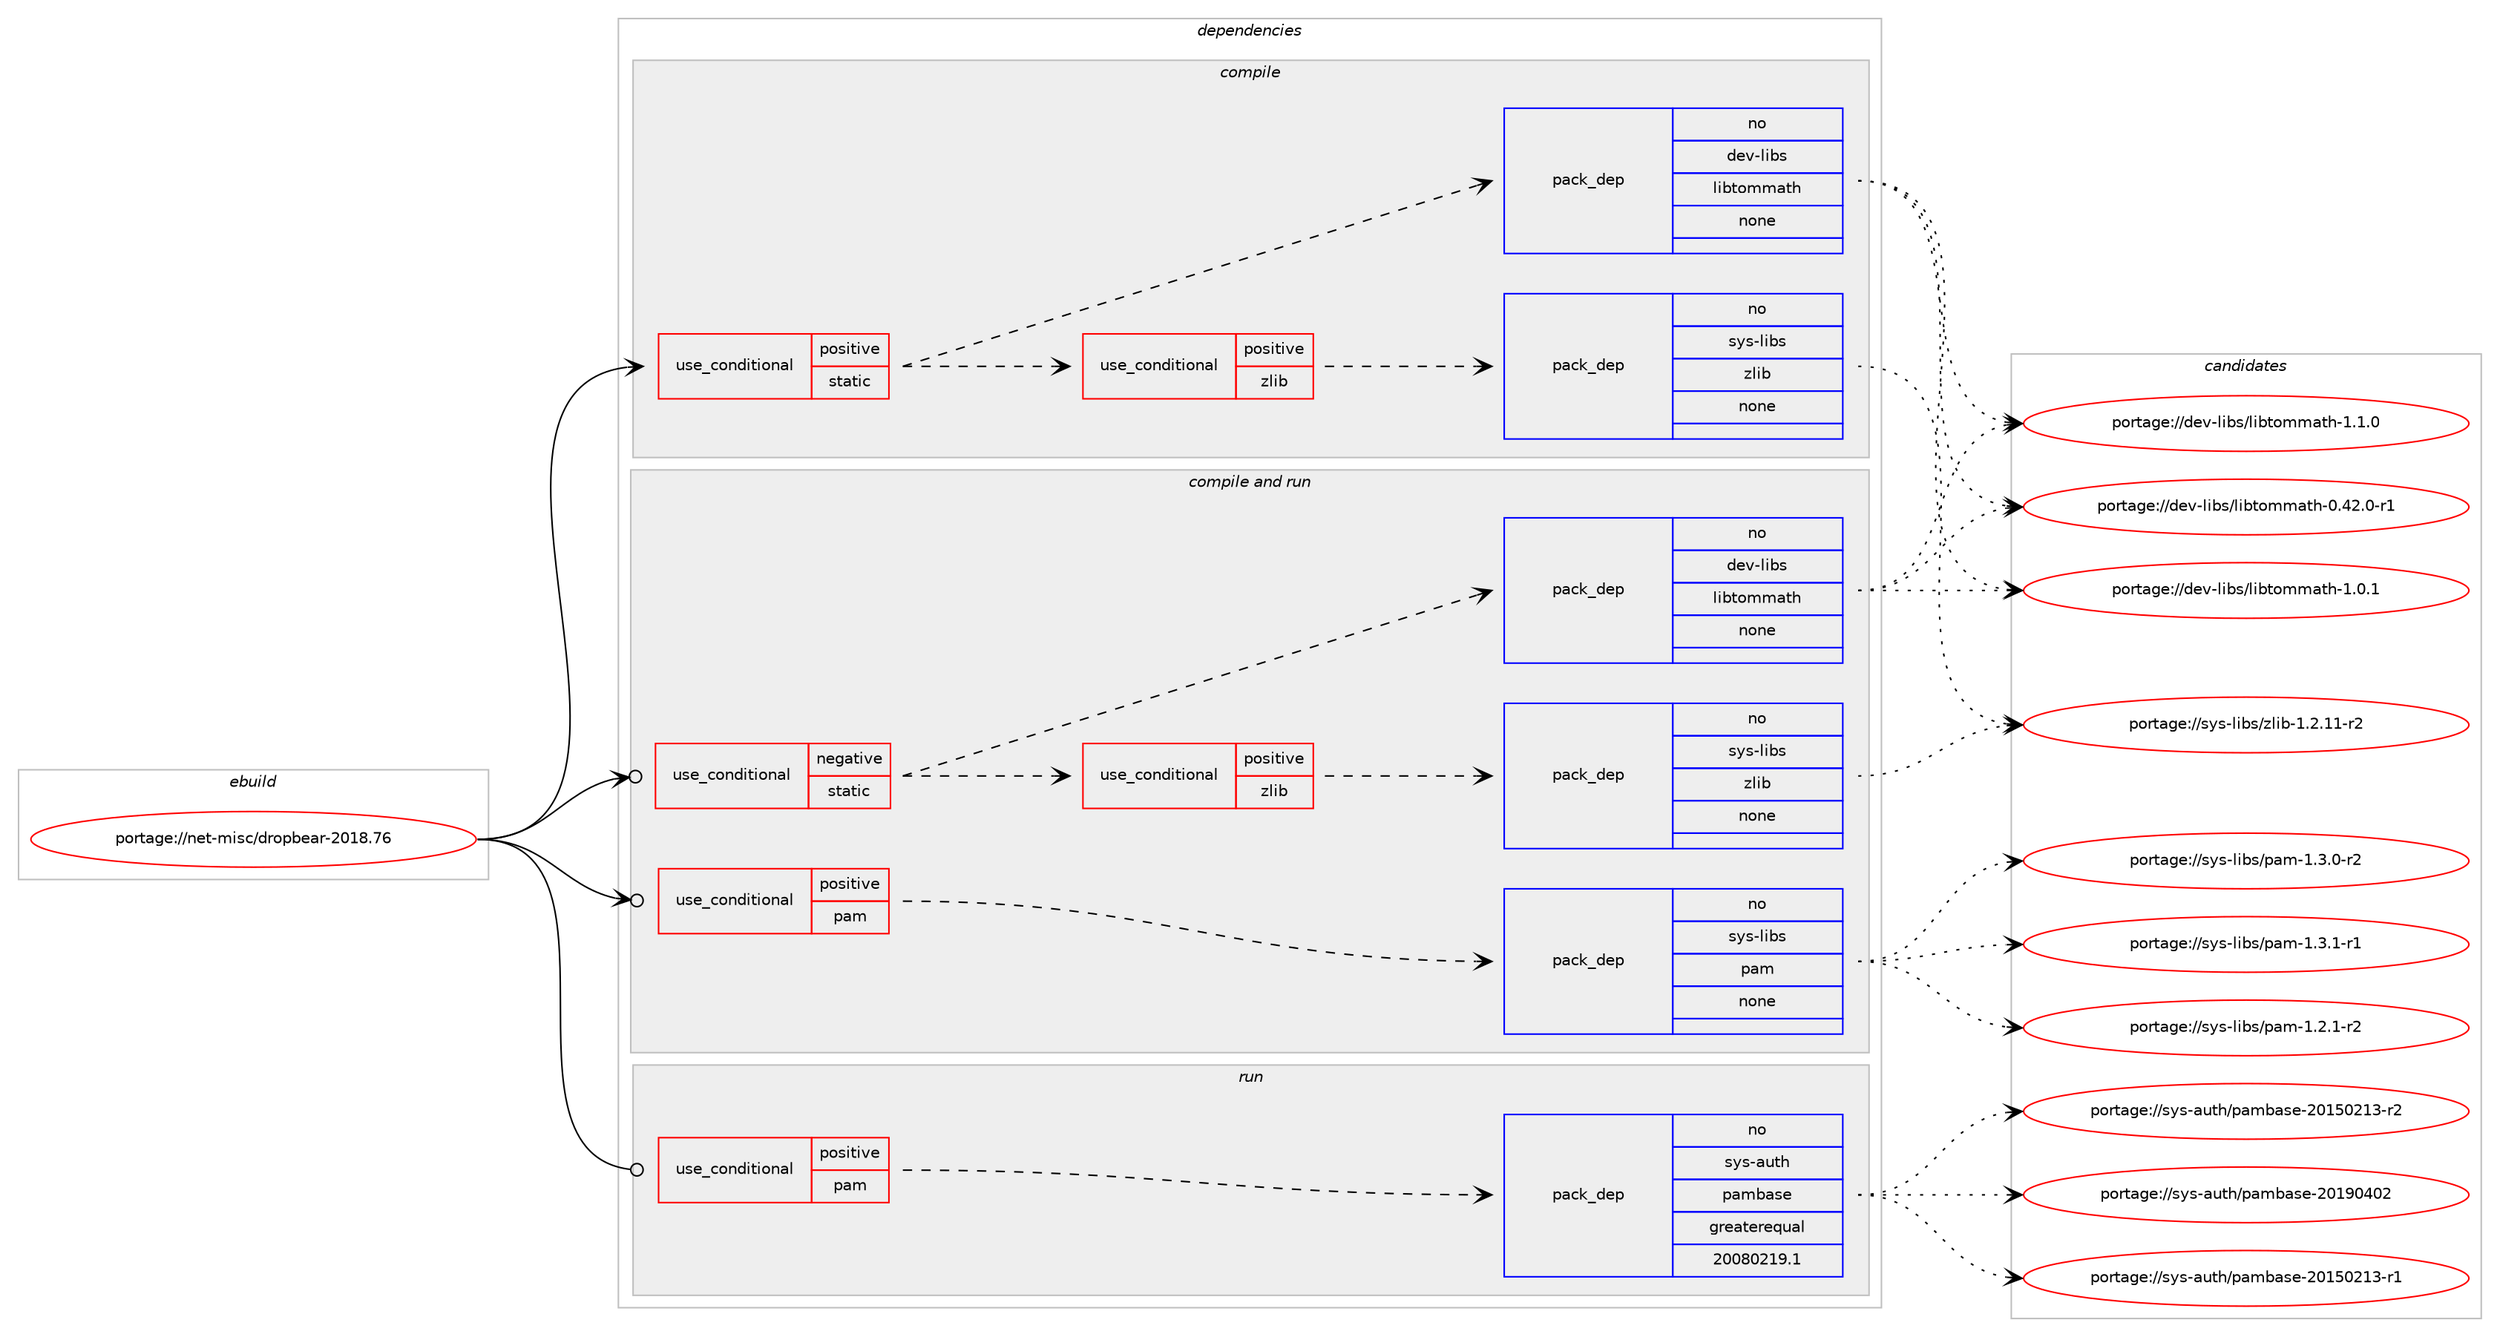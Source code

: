 digraph prolog {

# *************
# Graph options
# *************

newrank=true;
concentrate=true;
compound=true;
graph [rankdir=LR,fontname=Helvetica,fontsize=10,ranksep=1.5];#, ranksep=2.5, nodesep=0.2];
edge  [arrowhead=vee];
node  [fontname=Helvetica,fontsize=10];

# **********
# The ebuild
# **********

subgraph cluster_leftcol {
color=gray;
rank=same;
label=<<i>ebuild</i>>;
id [label="portage://net-misc/dropbear-2018.76", color=red, width=4, href="../net-misc/dropbear-2018.76.svg"];
}

# ****************
# The dependencies
# ****************

subgraph cluster_midcol {
color=gray;
label=<<i>dependencies</i>>;
subgraph cluster_compile {
fillcolor="#eeeeee";
style=filled;
label=<<i>compile</i>>;
subgraph cond91486 {
dependency365481 [label=<<TABLE BORDER="0" CELLBORDER="1" CELLSPACING="0" CELLPADDING="4"><TR><TD ROWSPAN="3" CELLPADDING="10">use_conditional</TD></TR><TR><TD>positive</TD></TR><TR><TD>static</TD></TR></TABLE>>, shape=none, color=red];
subgraph cond91487 {
dependency365482 [label=<<TABLE BORDER="0" CELLBORDER="1" CELLSPACING="0" CELLPADDING="4"><TR><TD ROWSPAN="3" CELLPADDING="10">use_conditional</TD></TR><TR><TD>positive</TD></TR><TR><TD>zlib</TD></TR></TABLE>>, shape=none, color=red];
subgraph pack267904 {
dependency365483 [label=<<TABLE BORDER="0" CELLBORDER="1" CELLSPACING="0" CELLPADDING="4" WIDTH="220"><TR><TD ROWSPAN="6" CELLPADDING="30">pack_dep</TD></TR><TR><TD WIDTH="110">no</TD></TR><TR><TD>sys-libs</TD></TR><TR><TD>zlib</TD></TR><TR><TD>none</TD></TR><TR><TD></TD></TR></TABLE>>, shape=none, color=blue];
}
dependency365482:e -> dependency365483:w [weight=20,style="dashed",arrowhead="vee"];
}
dependency365481:e -> dependency365482:w [weight=20,style="dashed",arrowhead="vee"];
subgraph pack267905 {
dependency365484 [label=<<TABLE BORDER="0" CELLBORDER="1" CELLSPACING="0" CELLPADDING="4" WIDTH="220"><TR><TD ROWSPAN="6" CELLPADDING="30">pack_dep</TD></TR><TR><TD WIDTH="110">no</TD></TR><TR><TD>dev-libs</TD></TR><TR><TD>libtommath</TD></TR><TR><TD>none</TD></TR><TR><TD></TD></TR></TABLE>>, shape=none, color=blue];
}
dependency365481:e -> dependency365484:w [weight=20,style="dashed",arrowhead="vee"];
}
id:e -> dependency365481:w [weight=20,style="solid",arrowhead="vee"];
}
subgraph cluster_compileandrun {
fillcolor="#eeeeee";
style=filled;
label=<<i>compile and run</i>>;
subgraph cond91488 {
dependency365485 [label=<<TABLE BORDER="0" CELLBORDER="1" CELLSPACING="0" CELLPADDING="4"><TR><TD ROWSPAN="3" CELLPADDING="10">use_conditional</TD></TR><TR><TD>negative</TD></TR><TR><TD>static</TD></TR></TABLE>>, shape=none, color=red];
subgraph cond91489 {
dependency365486 [label=<<TABLE BORDER="0" CELLBORDER="1" CELLSPACING="0" CELLPADDING="4"><TR><TD ROWSPAN="3" CELLPADDING="10">use_conditional</TD></TR><TR><TD>positive</TD></TR><TR><TD>zlib</TD></TR></TABLE>>, shape=none, color=red];
subgraph pack267906 {
dependency365487 [label=<<TABLE BORDER="0" CELLBORDER="1" CELLSPACING="0" CELLPADDING="4" WIDTH="220"><TR><TD ROWSPAN="6" CELLPADDING="30">pack_dep</TD></TR><TR><TD WIDTH="110">no</TD></TR><TR><TD>sys-libs</TD></TR><TR><TD>zlib</TD></TR><TR><TD>none</TD></TR><TR><TD></TD></TR></TABLE>>, shape=none, color=blue];
}
dependency365486:e -> dependency365487:w [weight=20,style="dashed",arrowhead="vee"];
}
dependency365485:e -> dependency365486:w [weight=20,style="dashed",arrowhead="vee"];
subgraph pack267907 {
dependency365488 [label=<<TABLE BORDER="0" CELLBORDER="1" CELLSPACING="0" CELLPADDING="4" WIDTH="220"><TR><TD ROWSPAN="6" CELLPADDING="30">pack_dep</TD></TR><TR><TD WIDTH="110">no</TD></TR><TR><TD>dev-libs</TD></TR><TR><TD>libtommath</TD></TR><TR><TD>none</TD></TR><TR><TD></TD></TR></TABLE>>, shape=none, color=blue];
}
dependency365485:e -> dependency365488:w [weight=20,style="dashed",arrowhead="vee"];
}
id:e -> dependency365485:w [weight=20,style="solid",arrowhead="odotvee"];
subgraph cond91490 {
dependency365489 [label=<<TABLE BORDER="0" CELLBORDER="1" CELLSPACING="0" CELLPADDING="4"><TR><TD ROWSPAN="3" CELLPADDING="10">use_conditional</TD></TR><TR><TD>positive</TD></TR><TR><TD>pam</TD></TR></TABLE>>, shape=none, color=red];
subgraph pack267908 {
dependency365490 [label=<<TABLE BORDER="0" CELLBORDER="1" CELLSPACING="0" CELLPADDING="4" WIDTH="220"><TR><TD ROWSPAN="6" CELLPADDING="30">pack_dep</TD></TR><TR><TD WIDTH="110">no</TD></TR><TR><TD>sys-libs</TD></TR><TR><TD>pam</TD></TR><TR><TD>none</TD></TR><TR><TD></TD></TR></TABLE>>, shape=none, color=blue];
}
dependency365489:e -> dependency365490:w [weight=20,style="dashed",arrowhead="vee"];
}
id:e -> dependency365489:w [weight=20,style="solid",arrowhead="odotvee"];
}
subgraph cluster_run {
fillcolor="#eeeeee";
style=filled;
label=<<i>run</i>>;
subgraph cond91491 {
dependency365491 [label=<<TABLE BORDER="0" CELLBORDER="1" CELLSPACING="0" CELLPADDING="4"><TR><TD ROWSPAN="3" CELLPADDING="10">use_conditional</TD></TR><TR><TD>positive</TD></TR><TR><TD>pam</TD></TR></TABLE>>, shape=none, color=red];
subgraph pack267909 {
dependency365492 [label=<<TABLE BORDER="0" CELLBORDER="1" CELLSPACING="0" CELLPADDING="4" WIDTH="220"><TR><TD ROWSPAN="6" CELLPADDING="30">pack_dep</TD></TR><TR><TD WIDTH="110">no</TD></TR><TR><TD>sys-auth</TD></TR><TR><TD>pambase</TD></TR><TR><TD>greaterequal</TD></TR><TR><TD>20080219.1</TD></TR></TABLE>>, shape=none, color=blue];
}
dependency365491:e -> dependency365492:w [weight=20,style="dashed",arrowhead="vee"];
}
id:e -> dependency365491:w [weight=20,style="solid",arrowhead="odot"];
}
}

# **************
# The candidates
# **************

subgraph cluster_choices {
rank=same;
color=gray;
label=<<i>candidates</i>>;

subgraph choice267904 {
color=black;
nodesep=1;
choiceportage11512111545108105981154712210810598454946504649494511450 [label="portage://sys-libs/zlib-1.2.11-r2", color=red, width=4,href="../sys-libs/zlib-1.2.11-r2.svg"];
dependency365483:e -> choiceportage11512111545108105981154712210810598454946504649494511450:w [style=dotted,weight="100"];
}
subgraph choice267905 {
color=black;
nodesep=1;
choiceportage1001011184510810598115471081059811611110910997116104454846525046484511449 [label="portage://dev-libs/libtommath-0.42.0-r1", color=red, width=4,href="../dev-libs/libtommath-0.42.0-r1.svg"];
choiceportage1001011184510810598115471081059811611110910997116104454946484649 [label="portage://dev-libs/libtommath-1.0.1", color=red, width=4,href="../dev-libs/libtommath-1.0.1.svg"];
choiceportage1001011184510810598115471081059811611110910997116104454946494648 [label="portage://dev-libs/libtommath-1.1.0", color=red, width=4,href="../dev-libs/libtommath-1.1.0.svg"];
dependency365484:e -> choiceportage1001011184510810598115471081059811611110910997116104454846525046484511449:w [style=dotted,weight="100"];
dependency365484:e -> choiceportage1001011184510810598115471081059811611110910997116104454946484649:w [style=dotted,weight="100"];
dependency365484:e -> choiceportage1001011184510810598115471081059811611110910997116104454946494648:w [style=dotted,weight="100"];
}
subgraph choice267906 {
color=black;
nodesep=1;
choiceportage11512111545108105981154712210810598454946504649494511450 [label="portage://sys-libs/zlib-1.2.11-r2", color=red, width=4,href="../sys-libs/zlib-1.2.11-r2.svg"];
dependency365487:e -> choiceportage11512111545108105981154712210810598454946504649494511450:w [style=dotted,weight="100"];
}
subgraph choice267907 {
color=black;
nodesep=1;
choiceportage1001011184510810598115471081059811611110910997116104454846525046484511449 [label="portage://dev-libs/libtommath-0.42.0-r1", color=red, width=4,href="../dev-libs/libtommath-0.42.0-r1.svg"];
choiceportage1001011184510810598115471081059811611110910997116104454946484649 [label="portage://dev-libs/libtommath-1.0.1", color=red, width=4,href="../dev-libs/libtommath-1.0.1.svg"];
choiceportage1001011184510810598115471081059811611110910997116104454946494648 [label="portage://dev-libs/libtommath-1.1.0", color=red, width=4,href="../dev-libs/libtommath-1.1.0.svg"];
dependency365488:e -> choiceportage1001011184510810598115471081059811611110910997116104454846525046484511449:w [style=dotted,weight="100"];
dependency365488:e -> choiceportage1001011184510810598115471081059811611110910997116104454946484649:w [style=dotted,weight="100"];
dependency365488:e -> choiceportage1001011184510810598115471081059811611110910997116104454946494648:w [style=dotted,weight="100"];
}
subgraph choice267908 {
color=black;
nodesep=1;
choiceportage115121115451081059811547112971094549465046494511450 [label="portage://sys-libs/pam-1.2.1-r2", color=red, width=4,href="../sys-libs/pam-1.2.1-r2.svg"];
choiceportage115121115451081059811547112971094549465146484511450 [label="portage://sys-libs/pam-1.3.0-r2", color=red, width=4,href="../sys-libs/pam-1.3.0-r2.svg"];
choiceportage115121115451081059811547112971094549465146494511449 [label="portage://sys-libs/pam-1.3.1-r1", color=red, width=4,href="../sys-libs/pam-1.3.1-r1.svg"];
dependency365490:e -> choiceportage115121115451081059811547112971094549465046494511450:w [style=dotted,weight="100"];
dependency365490:e -> choiceportage115121115451081059811547112971094549465146484511450:w [style=dotted,weight="100"];
dependency365490:e -> choiceportage115121115451081059811547112971094549465146494511449:w [style=dotted,weight="100"];
}
subgraph choice267909 {
color=black;
nodesep=1;
choiceportage1151211154597117116104471129710998971151014550484953485049514511449 [label="portage://sys-auth/pambase-20150213-r1", color=red, width=4,href="../sys-auth/pambase-20150213-r1.svg"];
choiceportage1151211154597117116104471129710998971151014550484953485049514511450 [label="portage://sys-auth/pambase-20150213-r2", color=red, width=4,href="../sys-auth/pambase-20150213-r2.svg"];
choiceportage115121115459711711610447112971099897115101455048495748524850 [label="portage://sys-auth/pambase-20190402", color=red, width=4,href="../sys-auth/pambase-20190402.svg"];
dependency365492:e -> choiceportage1151211154597117116104471129710998971151014550484953485049514511449:w [style=dotted,weight="100"];
dependency365492:e -> choiceportage1151211154597117116104471129710998971151014550484953485049514511450:w [style=dotted,weight="100"];
dependency365492:e -> choiceportage115121115459711711610447112971099897115101455048495748524850:w [style=dotted,weight="100"];
}
}

}
